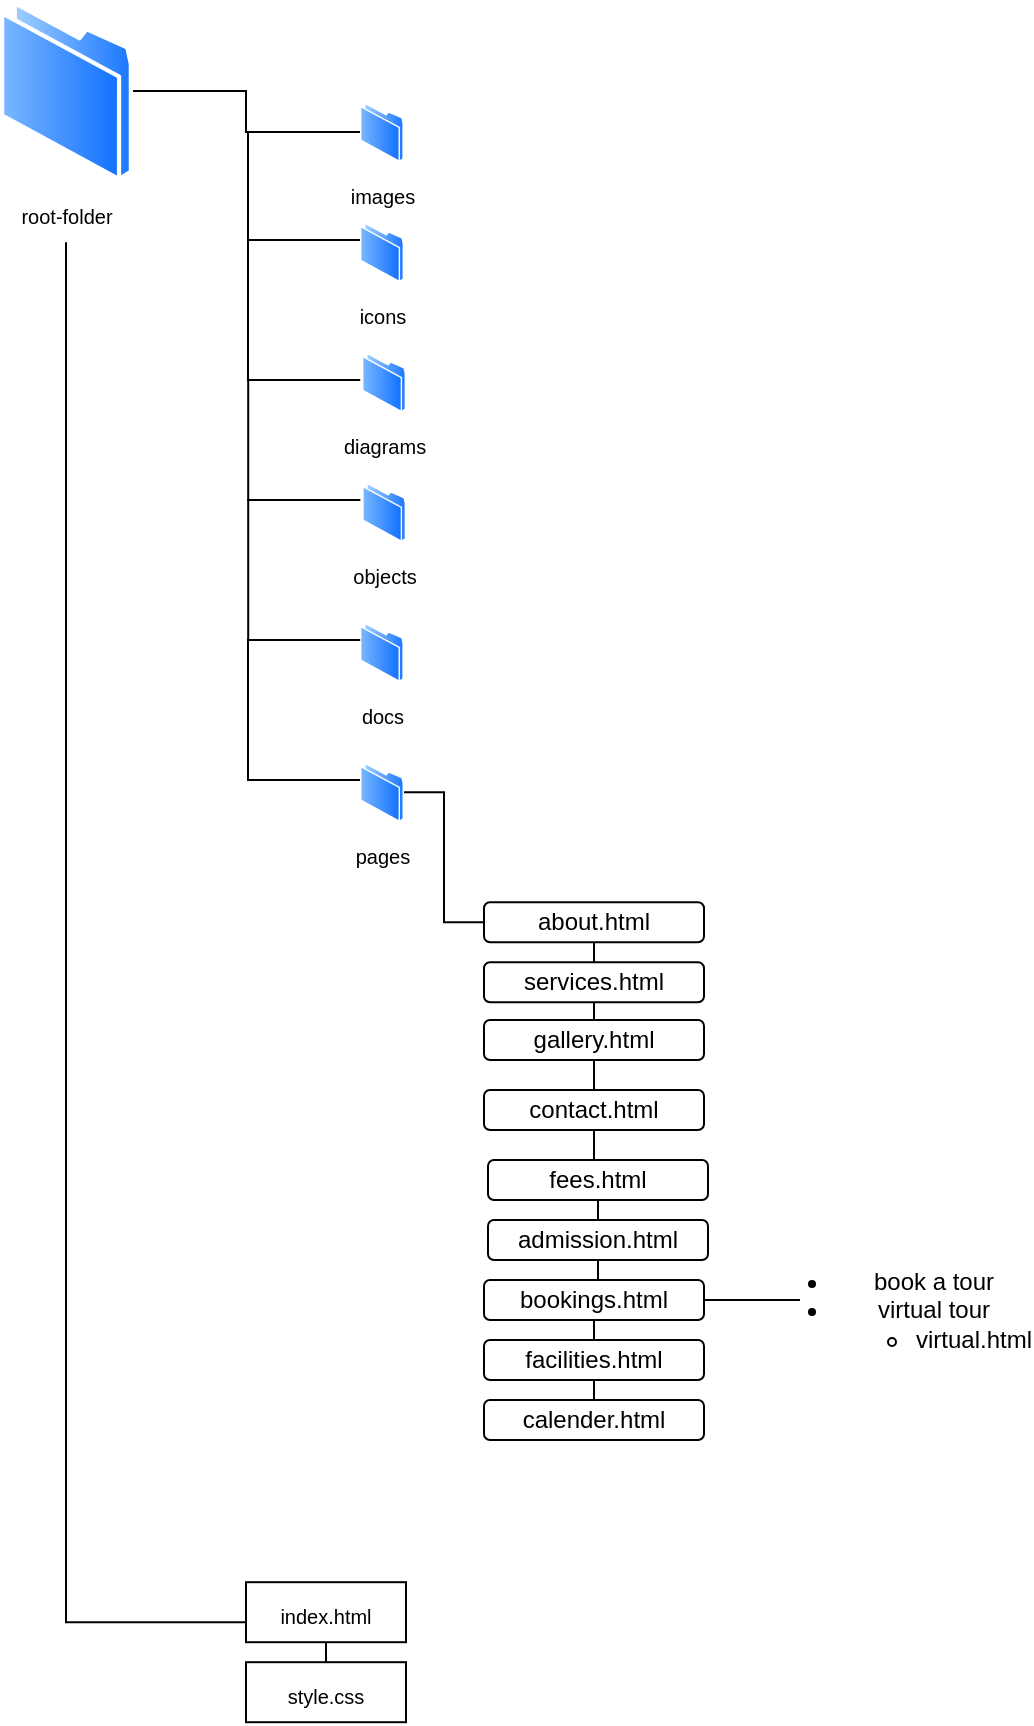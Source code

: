 <mxfile version="28.1.0">
  <diagram name="Page-1" id="--VwJXR4QttlcGdS547W">
    <mxGraphModel dx="786" dy="496" grid="1" gridSize="10" guides="1" tooltips="1" connect="1" arrows="1" fold="1" page="1" pageScale="1" pageWidth="827" pageHeight="1169" math="0" shadow="0">
      <root>
        <mxCell id="0" />
        <mxCell id="1" parent="0" />
        <mxCell id="h3eSmHnoZ_506x8RKsdc-35" value="" style="group" vertex="1" connectable="0" parent="1">
          <mxGeometry x="80" y="30" width="502" height="861.1" as="geometry" />
        </mxCell>
        <mxCell id="h3eSmHnoZ_506x8RKsdc-36" value="" style="edgeStyle=orthogonalEdgeStyle;rounded=0;orthogonalLoop=1;jettySize=auto;html=1;endArrow=none;endFill=0;" edge="1" parent="h3eSmHnoZ_506x8RKsdc-35" source="h3eSmHnoZ_506x8RKsdc-37" target="h3eSmHnoZ_506x8RKsdc-38">
          <mxGeometry relative="1" as="geometry">
            <Array as="points">
              <mxPoint x="123" y="46" />
              <mxPoint x="123" y="66" />
            </Array>
          </mxGeometry>
        </mxCell>
        <mxCell id="h3eSmHnoZ_506x8RKsdc-37" value="&lt;font style=&quot;font-size: 10px;&quot;&gt;root-folder&lt;/font&gt;" style="image;aspect=fixed;perimeter=ellipsePerimeter;html=1;align=center;shadow=0;dashed=0;spacingTop=3;image=img/lib/active_directory/folder.svg;" vertex="1" parent="h3eSmHnoZ_506x8RKsdc-35">
          <mxGeometry width="66.5" height="91.1" as="geometry" />
        </mxCell>
        <mxCell id="h3eSmHnoZ_506x8RKsdc-38" value="&lt;font size=&quot;1&quot;&gt;images&lt;/font&gt;" style="image;aspect=fixed;perimeter=ellipsePerimeter;html=1;align=center;shadow=0;dashed=0;spacingTop=3;image=img/lib/active_directory/folder.svg;" vertex="1" parent="h3eSmHnoZ_506x8RKsdc-35">
          <mxGeometry x="180" y="51.1" width="21.9" height="30" as="geometry" />
        </mxCell>
        <mxCell id="h3eSmHnoZ_506x8RKsdc-39" value="&lt;font size=&quot;1&quot;&gt;icons&lt;/font&gt;" style="image;aspect=fixed;perimeter=ellipsePerimeter;html=1;align=center;shadow=0;dashed=0;spacingTop=3;image=img/lib/active_directory/folder.svg;" vertex="1" parent="h3eSmHnoZ_506x8RKsdc-35">
          <mxGeometry x="180" y="111.1" width="22" height="30.14" as="geometry" />
        </mxCell>
        <mxCell id="h3eSmHnoZ_506x8RKsdc-40" value="&lt;font size=&quot;1&quot;&gt;diagrams&lt;/font&gt;" style="image;aspect=fixed;perimeter=ellipsePerimeter;html=1;align=center;shadow=0;dashed=0;spacingTop=3;image=img/lib/active_directory/folder.svg;" vertex="1" parent="h3eSmHnoZ_506x8RKsdc-35">
          <mxGeometry x="181" y="176.1" width="22" height="30.14" as="geometry" />
        </mxCell>
        <mxCell id="h3eSmHnoZ_506x8RKsdc-41" value="&lt;font size=&quot;1&quot;&gt;objects&lt;/font&gt;" style="image;aspect=fixed;perimeter=ellipsePerimeter;html=1;align=center;shadow=0;dashed=0;spacingTop=3;image=img/lib/active_directory/folder.svg;" vertex="1" parent="h3eSmHnoZ_506x8RKsdc-35">
          <mxGeometry x="181.1" y="241.1" width="21.9" height="30" as="geometry" />
        </mxCell>
        <mxCell id="h3eSmHnoZ_506x8RKsdc-42" value="&lt;font size=&quot;1&quot;&gt;docs&lt;/font&gt;" style="image;aspect=fixed;perimeter=ellipsePerimeter;html=1;align=center;shadow=0;dashed=0;spacingTop=3;image=img/lib/active_directory/folder.svg;" vertex="1" parent="h3eSmHnoZ_506x8RKsdc-35">
          <mxGeometry x="180" y="311.1" width="21.9" height="30" as="geometry" />
        </mxCell>
        <mxCell id="h3eSmHnoZ_506x8RKsdc-43" value="" style="edgeStyle=elbowEdgeStyle;rounded=0;orthogonalLoop=1;jettySize=auto;html=1;endArrow=none;endFill=0;" edge="1" parent="h3eSmHnoZ_506x8RKsdc-35" source="h3eSmHnoZ_506x8RKsdc-44">
          <mxGeometry relative="1" as="geometry">
            <mxPoint x="242" y="461.1" as="targetPoint" />
          </mxGeometry>
        </mxCell>
        <mxCell id="h3eSmHnoZ_506x8RKsdc-44" value="&lt;font size=&quot;1&quot;&gt;pages&lt;/font&gt;" style="image;aspect=fixed;perimeter=ellipsePerimeter;html=1;align=center;shadow=0;dashed=0;spacingTop=3;image=img/lib/active_directory/folder.svg;" vertex="1" parent="h3eSmHnoZ_506x8RKsdc-35">
          <mxGeometry x="180.05" y="381.1" width="21.9" height="30" as="geometry" />
        </mxCell>
        <mxCell id="h3eSmHnoZ_506x8RKsdc-45" value="" style="endArrow=none;html=1;rounded=0;edgeStyle=elbowEdgeStyle;exitX=0;exitY=0.667;exitDx=0;exitDy=0;exitPerimeter=0;" edge="1" parent="h3eSmHnoZ_506x8RKsdc-35" source="h3eSmHnoZ_506x8RKsdc-47">
          <mxGeometry relative="1" as="geometry">
            <mxPoint x="123" y="800.1" as="sourcePoint" />
            <mxPoint x="33" y="121.1" as="targetPoint" />
            <Array as="points">
              <mxPoint x="33" y="460.1" />
            </Array>
          </mxGeometry>
        </mxCell>
        <mxCell id="h3eSmHnoZ_506x8RKsdc-46" value="" style="edgeStyle=orthogonalEdgeStyle;rounded=0;orthogonalLoop=1;jettySize=auto;html=1;endArrow=none;endFill=0;" edge="1" parent="h3eSmHnoZ_506x8RKsdc-35" source="h3eSmHnoZ_506x8RKsdc-47" target="h3eSmHnoZ_506x8RKsdc-48">
          <mxGeometry relative="1" as="geometry" />
        </mxCell>
        <mxCell id="h3eSmHnoZ_506x8RKsdc-47" value="&lt;font style=&quot;font-size: 10px;&quot;&gt;index.html&lt;/font&gt;" style="whiteSpace=wrap;html=1;verticalAlign=top;labelBackgroundColor=default;shadow=0;dashed=0;spacingTop=3;" vertex="1" parent="h3eSmHnoZ_506x8RKsdc-35">
          <mxGeometry x="123" y="791.1" width="80" height="30" as="geometry" />
        </mxCell>
        <mxCell id="h3eSmHnoZ_506x8RKsdc-48" value="&lt;font style=&quot;font-size: 10px;&quot;&gt;style.css&lt;/font&gt;" style="whiteSpace=wrap;html=1;verticalAlign=top;labelBackgroundColor=default;shadow=0;dashed=0;spacingTop=3;" vertex="1" parent="h3eSmHnoZ_506x8RKsdc-35">
          <mxGeometry x="123" y="831.1" width="80" height="30" as="geometry" />
        </mxCell>
        <mxCell id="h3eSmHnoZ_506x8RKsdc-49" value="" style="edgeStyle=orthogonalEdgeStyle;rounded=0;orthogonalLoop=1;jettySize=auto;html=1;entryX=0.5;entryY=0;entryDx=0;entryDy=0;endArrow=none;endFill=0;" edge="1" parent="h3eSmHnoZ_506x8RKsdc-35" source="h3eSmHnoZ_506x8RKsdc-50" target="h3eSmHnoZ_506x8RKsdc-53">
          <mxGeometry relative="1" as="geometry" />
        </mxCell>
        <mxCell id="h3eSmHnoZ_506x8RKsdc-50" value="about.html" style="rounded=1;whiteSpace=wrap;html=1;" vertex="1" parent="h3eSmHnoZ_506x8RKsdc-35">
          <mxGeometry x="242" y="451.1" width="110" height="20" as="geometry" />
        </mxCell>
        <mxCell id="h3eSmHnoZ_506x8RKsdc-51" style="edgeStyle=orthogonalEdgeStyle;rounded=0;orthogonalLoop=1;jettySize=auto;html=1;exitX=0.5;exitY=1;exitDx=0;exitDy=0;" edge="1" parent="h3eSmHnoZ_506x8RKsdc-35" source="h3eSmHnoZ_506x8RKsdc-50" target="h3eSmHnoZ_506x8RKsdc-50">
          <mxGeometry relative="1" as="geometry" />
        </mxCell>
        <mxCell id="h3eSmHnoZ_506x8RKsdc-52" value="" style="edgeStyle=orthogonalEdgeStyle;rounded=0;orthogonalLoop=1;jettySize=auto;html=1;endArrow=none;endFill=0;" edge="1" parent="h3eSmHnoZ_506x8RKsdc-35" source="h3eSmHnoZ_506x8RKsdc-53" target="h3eSmHnoZ_506x8RKsdc-55">
          <mxGeometry relative="1" as="geometry" />
        </mxCell>
        <mxCell id="h3eSmHnoZ_506x8RKsdc-53" value="services.html" style="rounded=1;whiteSpace=wrap;html=1;" vertex="1" parent="h3eSmHnoZ_506x8RKsdc-35">
          <mxGeometry x="242" y="481.1" width="110" height="20" as="geometry" />
        </mxCell>
        <mxCell id="h3eSmHnoZ_506x8RKsdc-54" value="" style="edgeStyle=orthogonalEdgeStyle;rounded=0;orthogonalLoop=1;jettySize=auto;html=1;endArrow=none;endFill=0;" edge="1" parent="h3eSmHnoZ_506x8RKsdc-35" source="h3eSmHnoZ_506x8RKsdc-55" target="h3eSmHnoZ_506x8RKsdc-57">
          <mxGeometry relative="1" as="geometry" />
        </mxCell>
        <mxCell id="h3eSmHnoZ_506x8RKsdc-55" value="gallery.html" style="rounded=1;whiteSpace=wrap;html=1;" vertex="1" parent="h3eSmHnoZ_506x8RKsdc-35">
          <mxGeometry x="242" y="510" width="110" height="20" as="geometry" />
        </mxCell>
        <mxCell id="h3eSmHnoZ_506x8RKsdc-56" value="" style="edgeStyle=orthogonalEdgeStyle;rounded=0;orthogonalLoop=1;jettySize=auto;html=1;endArrow=none;endFill=0;" edge="1" parent="h3eSmHnoZ_506x8RKsdc-35" source="h3eSmHnoZ_506x8RKsdc-57" target="h3eSmHnoZ_506x8RKsdc-59">
          <mxGeometry relative="1" as="geometry" />
        </mxCell>
        <mxCell id="h3eSmHnoZ_506x8RKsdc-57" value="contact.html" style="rounded=1;whiteSpace=wrap;html=1;" vertex="1" parent="h3eSmHnoZ_506x8RKsdc-35">
          <mxGeometry x="242" y="545" width="110" height="20" as="geometry" />
        </mxCell>
        <mxCell id="h3eSmHnoZ_506x8RKsdc-58" value="" style="edgeStyle=orthogonalEdgeStyle;rounded=0;orthogonalLoop=1;jettySize=auto;html=1;endArrow=none;endFill=0;" edge="1" parent="h3eSmHnoZ_506x8RKsdc-35" source="h3eSmHnoZ_506x8RKsdc-59" target="h3eSmHnoZ_506x8RKsdc-61">
          <mxGeometry relative="1" as="geometry" />
        </mxCell>
        <mxCell id="h3eSmHnoZ_506x8RKsdc-59" value="fees.html" style="rounded=1;whiteSpace=wrap;html=1;" vertex="1" parent="h3eSmHnoZ_506x8RKsdc-35">
          <mxGeometry x="244" y="580" width="110" height="20" as="geometry" />
        </mxCell>
        <mxCell id="h3eSmHnoZ_506x8RKsdc-60" value="" style="edgeStyle=orthogonalEdgeStyle;rounded=0;orthogonalLoop=1;jettySize=auto;html=1;endArrow=none;endFill=0;" edge="1" parent="h3eSmHnoZ_506x8RKsdc-35" source="h3eSmHnoZ_506x8RKsdc-61" target="h3eSmHnoZ_506x8RKsdc-64">
          <mxGeometry relative="1" as="geometry" />
        </mxCell>
        <mxCell id="h3eSmHnoZ_506x8RKsdc-61" value="admission.html" style="rounded=1;whiteSpace=wrap;html=1;" vertex="1" parent="h3eSmHnoZ_506x8RKsdc-35">
          <mxGeometry x="244" y="610" width="110" height="20" as="geometry" />
        </mxCell>
        <mxCell id="h3eSmHnoZ_506x8RKsdc-62" value="" style="edgeStyle=orthogonalEdgeStyle;rounded=0;orthogonalLoop=1;jettySize=auto;html=1;endArrow=none;endFill=0;" edge="1" parent="h3eSmHnoZ_506x8RKsdc-35" source="h3eSmHnoZ_506x8RKsdc-64">
          <mxGeometry relative="1" as="geometry">
            <mxPoint x="400" y="650" as="targetPoint" />
          </mxGeometry>
        </mxCell>
        <mxCell id="h3eSmHnoZ_506x8RKsdc-63" value="" style="edgeStyle=orthogonalEdgeStyle;rounded=0;orthogonalLoop=1;jettySize=auto;html=1;endArrow=none;endFill=0;" edge="1" parent="h3eSmHnoZ_506x8RKsdc-35" source="h3eSmHnoZ_506x8RKsdc-64" target="h3eSmHnoZ_506x8RKsdc-66">
          <mxGeometry relative="1" as="geometry" />
        </mxCell>
        <mxCell id="h3eSmHnoZ_506x8RKsdc-64" value="bookings.html" style="rounded=1;whiteSpace=wrap;html=1;" vertex="1" parent="h3eSmHnoZ_506x8RKsdc-35">
          <mxGeometry x="242" y="640" width="110" height="20" as="geometry" />
        </mxCell>
        <mxCell id="h3eSmHnoZ_506x8RKsdc-65" value="" style="edgeStyle=orthogonalEdgeStyle;rounded=0;orthogonalLoop=1;jettySize=auto;html=1;endArrow=none;endFill=0;" edge="1" parent="h3eSmHnoZ_506x8RKsdc-35" source="h3eSmHnoZ_506x8RKsdc-66" target="h3eSmHnoZ_506x8RKsdc-68">
          <mxGeometry relative="1" as="geometry" />
        </mxCell>
        <mxCell id="h3eSmHnoZ_506x8RKsdc-66" value="facilities.html" style="rounded=1;whiteSpace=wrap;html=1;" vertex="1" parent="h3eSmHnoZ_506x8RKsdc-35">
          <mxGeometry x="242" y="670" width="110" height="20" as="geometry" />
        </mxCell>
        <mxCell id="h3eSmHnoZ_506x8RKsdc-67" value="&lt;ul&gt;&lt;li&gt;book a tour&lt;/li&gt;&lt;li&gt;virtual tour&lt;/li&gt;&lt;ul&gt;&lt;li&gt;virtual.html&lt;/li&gt;&lt;/ul&gt;&lt;/ul&gt;" style="text;html=1;align=center;verticalAlign=middle;whiteSpace=wrap;rounded=0;" vertex="1" parent="h3eSmHnoZ_506x8RKsdc-35">
          <mxGeometry x="392" y="640" width="110" height="30" as="geometry" />
        </mxCell>
        <mxCell id="h3eSmHnoZ_506x8RKsdc-68" value="calender.html" style="rounded=1;whiteSpace=wrap;html=1;" vertex="1" parent="h3eSmHnoZ_506x8RKsdc-35">
          <mxGeometry x="242" y="700" width="110" height="20" as="geometry" />
        </mxCell>
        <mxCell id="h3eSmHnoZ_506x8RKsdc-69" value="" style="strokeWidth=1;html=1;shape=mxgraph.flowchart.annotation_1;align=left;pointerEvents=1;" vertex="1" parent="h3eSmHnoZ_506x8RKsdc-35">
          <mxGeometry x="124" y="66" width="56" height="54" as="geometry" />
        </mxCell>
        <mxCell id="h3eSmHnoZ_506x8RKsdc-71" value="" style="strokeWidth=1;html=1;shape=mxgraph.flowchart.annotation_1;align=left;pointerEvents=1;" vertex="1" parent="h3eSmHnoZ_506x8RKsdc-35">
          <mxGeometry x="124" y="120" width="56" height="70" as="geometry" />
        </mxCell>
        <mxCell id="h3eSmHnoZ_506x8RKsdc-72" value="" style="strokeWidth=1;html=1;shape=mxgraph.flowchart.annotation_1;align=left;pointerEvents=1;" vertex="1" parent="h3eSmHnoZ_506x8RKsdc-35">
          <mxGeometry x="124.1" y="190" width="56" height="60" as="geometry" />
        </mxCell>
        <mxCell id="h3eSmHnoZ_506x8RKsdc-73" value="" style="strokeWidth=1;html=1;shape=mxgraph.flowchart.annotation_1;align=left;pointerEvents=1;" vertex="1" parent="h3eSmHnoZ_506x8RKsdc-35">
          <mxGeometry x="124.1" y="250" width="56" height="70" as="geometry" />
        </mxCell>
        <mxCell id="h3eSmHnoZ_506x8RKsdc-74" value="" style="strokeWidth=1;html=1;shape=mxgraph.flowchart.annotation_1;align=left;pointerEvents=1;" vertex="1" parent="h3eSmHnoZ_506x8RKsdc-35">
          <mxGeometry x="124" y="320" width="56" height="70" as="geometry" />
        </mxCell>
      </root>
    </mxGraphModel>
  </diagram>
</mxfile>
